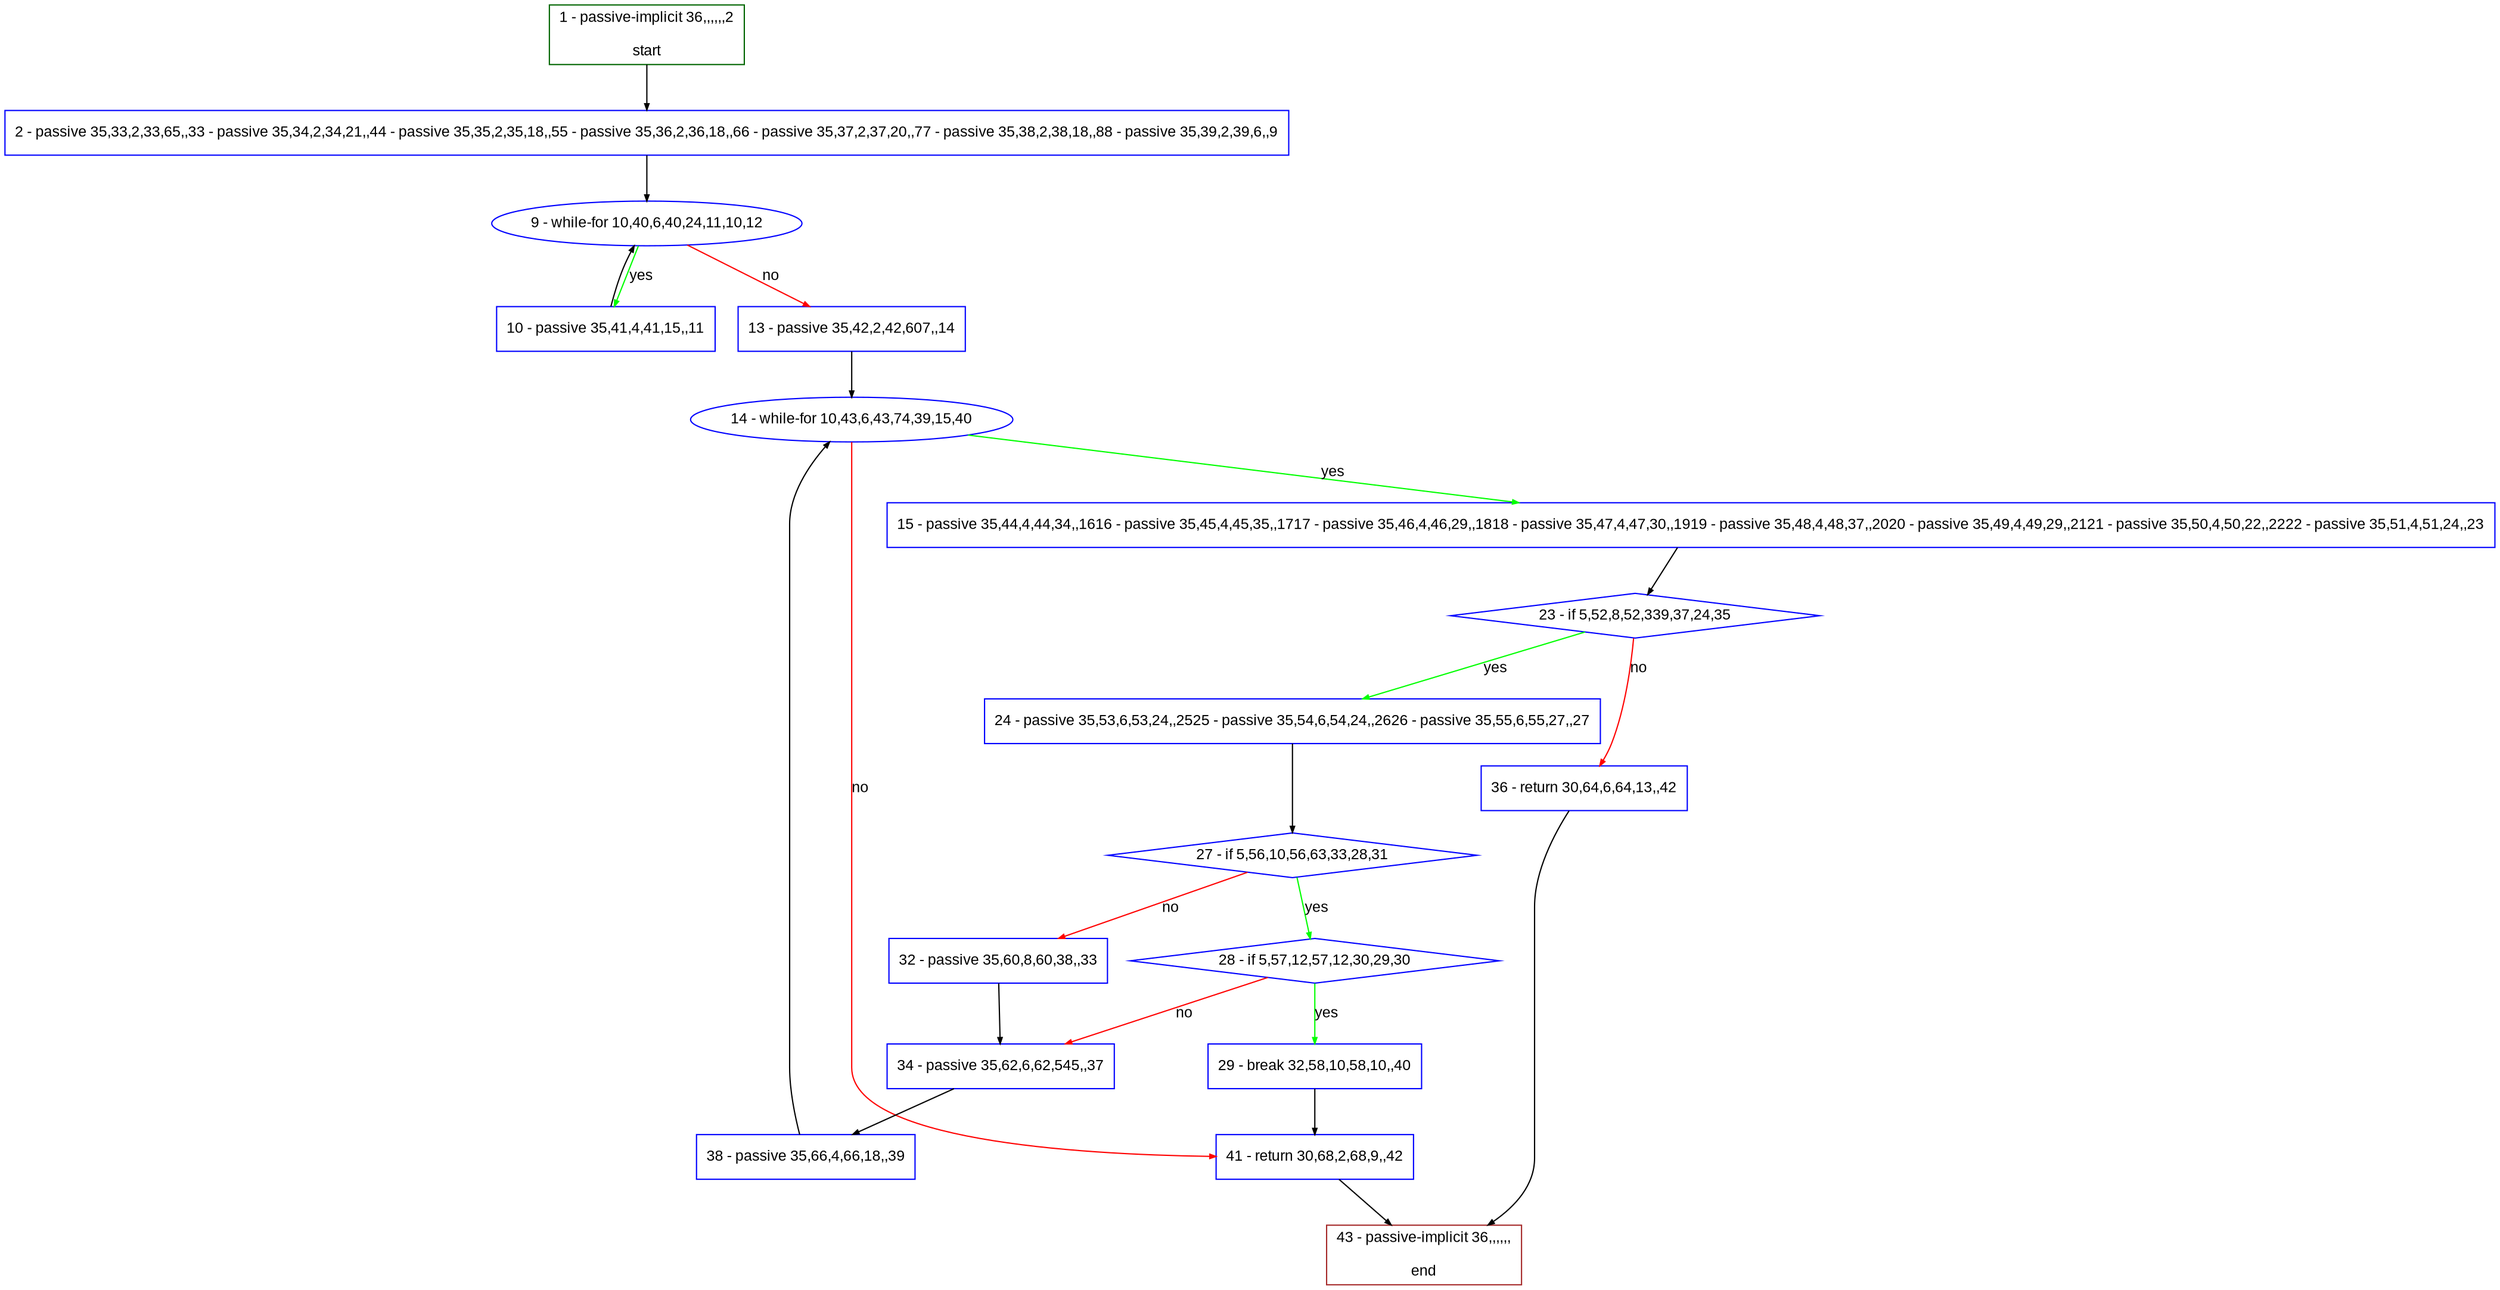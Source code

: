 digraph "" {
  graph [pack="true", label="", fontsize="12", packmode="clust", fontname="Arial", fillcolor="#FFFFCC", bgcolor="white", style="rounded,filled", compound="true"];
  node [node_initialized="no", label="", color="grey", fontsize="12", fillcolor="white", fontname="Arial", style="filled", shape="rectangle", compound="true", fixedsize="false"];
  edge [fontcolor="black", arrowhead="normal", arrowtail="none", arrowsize="0.5", ltail="", label="", color="black", fontsize="12", lhead="", fontname="Arial", dir="forward", compound="true"];
  __N1 [label="2 - passive 35,33,2,33,65,,33 - passive 35,34,2,34,21,,44 - passive 35,35,2,35,18,,55 - passive 35,36,2,36,18,,66 - passive 35,37,2,37,20,,77 - passive 35,38,2,38,18,,88 - passive 35,39,2,39,6,,9", color="#0000ff", fillcolor="#ffffff", style="filled", shape="box"];
  __N2 [label="1 - passive-implicit 36,,,,,,2\n\nstart", color="#006400", fillcolor="#ffffff", style="filled", shape="box"];
  __N3 [label="9 - while-for 10,40,6,40,24,11,10,12", color="#0000ff", fillcolor="#ffffff", style="filled", shape="oval"];
  __N4 [label="10 - passive 35,41,4,41,15,,11", color="#0000ff", fillcolor="#ffffff", style="filled", shape="box"];
  __N5 [label="13 - passive 35,42,2,42,607,,14", color="#0000ff", fillcolor="#ffffff", style="filled", shape="box"];
  __N6 [label="14 - while-for 10,43,6,43,74,39,15,40", color="#0000ff", fillcolor="#ffffff", style="filled", shape="oval"];
  __N7 [label="15 - passive 35,44,4,44,34,,1616 - passive 35,45,4,45,35,,1717 - passive 35,46,4,46,29,,1818 - passive 35,47,4,47,30,,1919 - passive 35,48,4,48,37,,2020 - passive 35,49,4,49,29,,2121 - passive 35,50,4,50,22,,2222 - passive 35,51,4,51,24,,23", color="#0000ff", fillcolor="#ffffff", style="filled", shape="box"];
  __N8 [label="41 - return 30,68,2,68,9,,42", color="#0000ff", fillcolor="#ffffff", style="filled", shape="box"];
  __N9 [label="23 - if 5,52,8,52,339,37,24,35", color="#0000ff", fillcolor="#ffffff", style="filled", shape="diamond"];
  __N10 [label="24 - passive 35,53,6,53,24,,2525 - passive 35,54,6,54,24,,2626 - passive 35,55,6,55,27,,27", color="#0000ff", fillcolor="#ffffff", style="filled", shape="box"];
  __N11 [label="36 - return 30,64,6,64,13,,42", color="#0000ff", fillcolor="#ffffff", style="filled", shape="box"];
  __N12 [label="27 - if 5,56,10,56,63,33,28,31", color="#0000ff", fillcolor="#ffffff", style="filled", shape="diamond"];
  __N13 [label="28 - if 5,57,12,57,12,30,29,30", color="#0000ff", fillcolor="#ffffff", style="filled", shape="diamond"];
  __N14 [label="32 - passive 35,60,8,60,38,,33", color="#0000ff", fillcolor="#ffffff", style="filled", shape="box"];
  __N15 [label="29 - break 32,58,10,58,10,,40", color="#0000ff", fillcolor="#ffffff", style="filled", shape="box"];
  __N16 [label="34 - passive 35,62,6,62,545,,37", color="#0000ff", fillcolor="#ffffff", style="filled", shape="box"];
  __N17 [label="38 - passive 35,66,4,66,18,,39", color="#0000ff", fillcolor="#ffffff", style="filled", shape="box"];
  __N18 [label="43 - passive-implicit 36,,,,,,\n\nend", color="#a52a2a", fillcolor="#ffffff", style="filled", shape="box"];
  __N2 -> __N1 [arrowhead="normal", arrowtail="none", color="#000000", label="", dir="forward"];
  __N1 -> __N3 [arrowhead="normal", arrowtail="none", color="#000000", label="", dir="forward"];
  __N3 -> __N4 [arrowhead="normal", arrowtail="none", color="#00ff00", label="yes", dir="forward"];
  __N4 -> __N3 [arrowhead="normal", arrowtail="none", color="#000000", label="", dir="forward"];
  __N3 -> __N5 [arrowhead="normal", arrowtail="none", color="#ff0000", label="no", dir="forward"];
  __N5 -> __N6 [arrowhead="normal", arrowtail="none", color="#000000", label="", dir="forward"];
  __N6 -> __N7 [arrowhead="normal", arrowtail="none", color="#00ff00", label="yes", dir="forward"];
  __N6 -> __N8 [arrowhead="normal", arrowtail="none", color="#ff0000", label="no", dir="forward"];
  __N7 -> __N9 [arrowhead="normal", arrowtail="none", color="#000000", label="", dir="forward"];
  __N9 -> __N10 [arrowhead="normal", arrowtail="none", color="#00ff00", label="yes", dir="forward"];
  __N9 -> __N11 [arrowhead="normal", arrowtail="none", color="#ff0000", label="no", dir="forward"];
  __N10 -> __N12 [arrowhead="normal", arrowtail="none", color="#000000", label="", dir="forward"];
  __N12 -> __N13 [arrowhead="normal", arrowtail="none", color="#00ff00", label="yes", dir="forward"];
  __N12 -> __N14 [arrowhead="normal", arrowtail="none", color="#ff0000", label="no", dir="forward"];
  __N13 -> __N15 [arrowhead="normal", arrowtail="none", color="#00ff00", label="yes", dir="forward"];
  __N13 -> __N16 [arrowhead="normal", arrowtail="none", color="#ff0000", label="no", dir="forward"];
  __N15 -> __N8 [arrowhead="normal", arrowtail="none", color="#000000", label="", dir="forward"];
  __N14 -> __N16 [arrowhead="normal", arrowtail="none", color="#000000", label="", dir="forward"];
  __N16 -> __N17 [arrowhead="normal", arrowtail="none", color="#000000", label="", dir="forward"];
  __N11 -> __N18 [arrowhead="normal", arrowtail="none", color="#000000", label="", dir="forward"];
  __N17 -> __N6 [arrowhead="normal", arrowtail="none", color="#000000", label="", dir="forward"];
  __N8 -> __N18 [arrowhead="normal", arrowtail="none", color="#000000", label="", dir="forward"];
}
